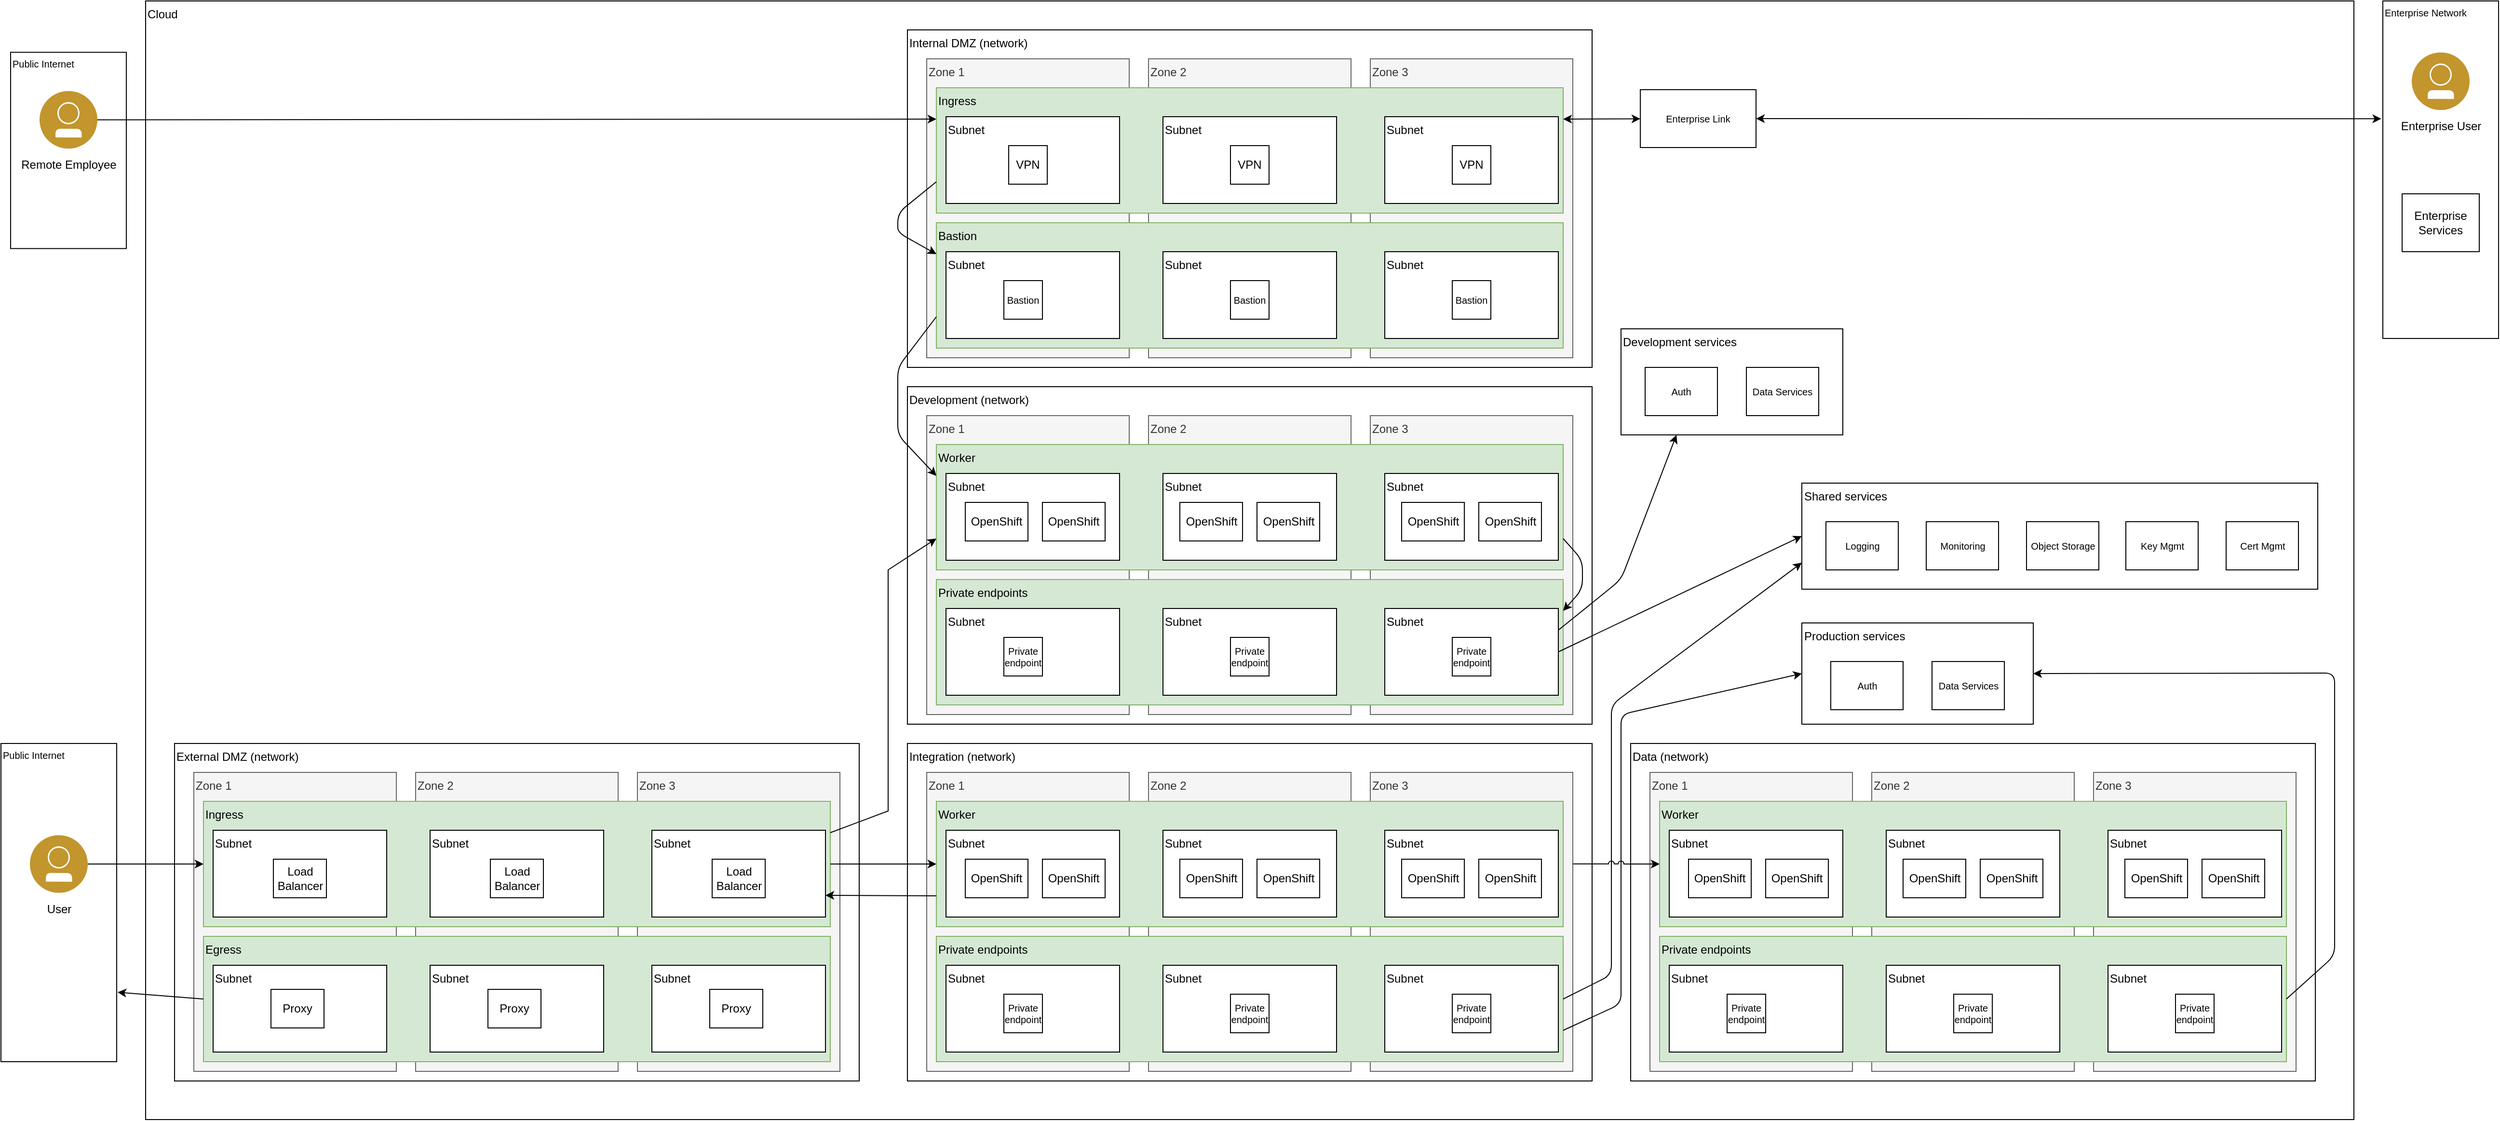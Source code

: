 <mxfile version="16.6.4" type="device"><diagram id="eRgdFPjxxvM90yw-xrYk" name="Advanced"><mxGraphModel dx="2990" dy="1167" grid="1" gridSize="10" guides="1" tooltips="1" connect="1" arrows="1" fold="1" page="1" pageScale="1" pageWidth="1100" pageHeight="850" math="0" shadow="0"><root><mxCell id="0"/><mxCell id="1" parent="0"/><mxCell id="QcAr2Cf8pQnTLy6mQeaW-2" value="Cloud" style="rounded=0;whiteSpace=wrap;html=1;labelPosition=center;verticalLabelPosition=middle;align=left;verticalAlign=top;" parent="1" vertex="1"><mxGeometry x="-470" y="30" width="2290" height="1160" as="geometry"/></mxCell><mxCell id="QcAr2Cf8pQnTLy6mQeaW-5" value="Internal DMZ (network)" style="rounded=0;whiteSpace=wrap;html=1;verticalAlign=top;align=left;" parent="1" vertex="1"><mxGeometry x="320" y="60" width="710" height="350" as="geometry"/></mxCell><mxCell id="QcAr2Cf8pQnTLy6mQeaW-6" value="Zone 1" style="rounded=0;whiteSpace=wrap;html=1;align=left;verticalAlign=top;fillColor=#f5f5f5;fontColor=#333333;strokeColor=#666666;" parent="1" vertex="1"><mxGeometry x="340" y="90" width="210" height="310" as="geometry"/></mxCell><mxCell id="QcAr2Cf8pQnTLy6mQeaW-7" value="Zone 2" style="rounded=0;whiteSpace=wrap;html=1;align=left;verticalAlign=top;fillColor=#f5f5f5;fontColor=#333333;strokeColor=#666666;" parent="1" vertex="1"><mxGeometry x="570" y="90" width="210" height="310" as="geometry"/></mxCell><mxCell id="QcAr2Cf8pQnTLy6mQeaW-9" value="Zone 3" style="rounded=0;whiteSpace=wrap;html=1;align=left;verticalAlign=top;fillColor=#f5f5f5;fontColor=#333333;strokeColor=#666666;" parent="1" vertex="1"><mxGeometry x="800" y="90" width="210" height="310" as="geometry"/></mxCell><mxCell id="QcAr2Cf8pQnTLy6mQeaW-13" value="Ingress" style="rounded=0;whiteSpace=wrap;html=1;align=left;verticalAlign=top;fillColor=#d5e8d4;strokeColor=#82b366;" parent="1" vertex="1"><mxGeometry x="350" y="120" width="650" height="130" as="geometry"/></mxCell><mxCell id="QcAr2Cf8pQnTLy6mQeaW-10" value="Subnet" style="rounded=0;whiteSpace=wrap;html=1;verticalAlign=top;align=left;" parent="1" vertex="1"><mxGeometry x="360" y="150" width="180" height="90" as="geometry"/></mxCell><mxCell id="QcAr2Cf8pQnTLy6mQeaW-11" value="Subnet" style="rounded=0;whiteSpace=wrap;html=1;verticalAlign=top;align=left;" parent="1" vertex="1"><mxGeometry x="585" y="150" width="180" height="90" as="geometry"/></mxCell><mxCell id="QcAr2Cf8pQnTLy6mQeaW-12" value="Subnet" style="rounded=0;whiteSpace=wrap;html=1;verticalAlign=top;align=left;" parent="1" vertex="1"><mxGeometry x="815" y="150" width="180" height="90" as="geometry"/></mxCell><mxCell id="QcAr2Cf8pQnTLy6mQeaW-14" value="VPN" style="rounded=0;whiteSpace=wrap;html=1;" parent="1" vertex="1"><mxGeometry x="425" y="180" width="40" height="40" as="geometry"/></mxCell><mxCell id="QcAr2Cf8pQnTLy6mQeaW-15" value="VPN" style="rounded=0;whiteSpace=wrap;html=1;" parent="1" vertex="1"><mxGeometry x="655" y="180" width="40" height="40" as="geometry"/></mxCell><mxCell id="QcAr2Cf8pQnTLy6mQeaW-16" value="VPN" style="rounded=0;whiteSpace=wrap;html=1;" parent="1" vertex="1"><mxGeometry x="885" y="180" width="40" height="40" as="geometry"/></mxCell><mxCell id="QcAr2Cf8pQnTLy6mQeaW-17" value="Bastion" style="rounded=0;whiteSpace=wrap;html=1;align=left;verticalAlign=top;fillColor=#d5e8d4;strokeColor=#82b366;" parent="1" vertex="1"><mxGeometry x="350" y="260" width="650" height="130" as="geometry"/></mxCell><mxCell id="QcAr2Cf8pQnTLy6mQeaW-18" value="Subnet" style="rounded=0;whiteSpace=wrap;html=1;verticalAlign=top;align=left;" parent="1" vertex="1"><mxGeometry x="360" y="290" width="180" height="90" as="geometry"/></mxCell><mxCell id="QcAr2Cf8pQnTLy6mQeaW-19" value="Subnet" style="rounded=0;whiteSpace=wrap;html=1;verticalAlign=top;align=left;" parent="1" vertex="1"><mxGeometry x="585" y="290" width="180" height="90" as="geometry"/></mxCell><mxCell id="QcAr2Cf8pQnTLy6mQeaW-20" value="Subnet" style="rounded=0;whiteSpace=wrap;html=1;verticalAlign=top;align=left;" parent="1" vertex="1"><mxGeometry x="815" y="290" width="180" height="90" as="geometry"/></mxCell><mxCell id="QcAr2Cf8pQnTLy6mQeaW-21" value="Bastion" style="rounded=0;whiteSpace=wrap;html=1;fontSize=10;" parent="1" vertex="1"><mxGeometry x="420" y="320" width="40" height="40" as="geometry"/></mxCell><mxCell id="QcAr2Cf8pQnTLy6mQeaW-22" value="Bastion" style="rounded=0;whiteSpace=wrap;html=1;fontSize=10;" parent="1" vertex="1"><mxGeometry x="655" y="320" width="40" height="40" as="geometry"/></mxCell><mxCell id="QcAr2Cf8pQnTLy6mQeaW-23" value="Bastion" style="rounded=0;whiteSpace=wrap;html=1;fontSize=10;" parent="1" vertex="1"><mxGeometry x="885" y="320" width="40" height="40" as="geometry"/></mxCell><mxCell id="QcAr2Cf8pQnTLy6mQeaW-31" value="Enterprise Link" style="rounded=0;whiteSpace=wrap;html=1;fontSize=10;" parent="1" vertex="1"><mxGeometry x="1080" y="122" width="120" height="60" as="geometry"/></mxCell><mxCell id="QcAr2Cf8pQnTLy6mQeaW-32" value="Enterprise Network" style="rounded=0;whiteSpace=wrap;html=1;fontSize=10;verticalAlign=top;align=left;" parent="1" vertex="1"><mxGeometry x="1850" y="30" width="120" height="350" as="geometry"/></mxCell><mxCell id="QcAr2Cf8pQnTLy6mQeaW-33" value="" style="endArrow=classic;startArrow=classic;html=1;rounded=0;fontSize=10;exitX=1;exitY=0.25;exitDx=0;exitDy=0;" parent="1" source="QcAr2Cf8pQnTLy6mQeaW-13" target="QcAr2Cf8pQnTLy6mQeaW-31" edge="1"><mxGeometry width="50" height="50" relative="1" as="geometry"><mxPoint x="850" y="390" as="sourcePoint"/><mxPoint x="900" y="340" as="targetPoint"/></mxGeometry></mxCell><mxCell id="QcAr2Cf8pQnTLy6mQeaW-34" value="" style="endArrow=classic;startArrow=classic;html=1;rounded=0;fontSize=10;exitX=-0.014;exitY=0.349;exitDx=0;exitDy=0;exitPerimeter=0;" parent="1" source="QcAr2Cf8pQnTLy6mQeaW-32" target="QcAr2Cf8pQnTLy6mQeaW-31" edge="1"><mxGeometry width="50" height="50" relative="1" as="geometry"><mxPoint x="850" y="390" as="sourcePoint"/><mxPoint x="900" y="340" as="targetPoint"/></mxGeometry></mxCell><mxCell id="QcAr2Cf8pQnTLy6mQeaW-35" value="Development (network)" style="rounded=0;whiteSpace=wrap;html=1;verticalAlign=top;align=left;" parent="1" vertex="1"><mxGeometry x="320" y="430" width="710" height="350" as="geometry"/></mxCell><mxCell id="QcAr2Cf8pQnTLy6mQeaW-36" value="Zone 1" style="rounded=0;whiteSpace=wrap;html=1;align=left;verticalAlign=top;fillColor=#f5f5f5;fontColor=#333333;strokeColor=#666666;" parent="1" vertex="1"><mxGeometry x="340" y="460" width="210" height="310" as="geometry"/></mxCell><mxCell id="QcAr2Cf8pQnTLy6mQeaW-37" value="Zone 2" style="rounded=0;whiteSpace=wrap;html=1;align=left;verticalAlign=top;fillColor=#f5f5f5;fontColor=#333333;strokeColor=#666666;" parent="1" vertex="1"><mxGeometry x="570" y="460" width="210" height="310" as="geometry"/></mxCell><mxCell id="QcAr2Cf8pQnTLy6mQeaW-38" value="Zone 3" style="rounded=0;whiteSpace=wrap;html=1;align=left;verticalAlign=top;fillColor=#f5f5f5;fontColor=#333333;strokeColor=#666666;" parent="1" vertex="1"><mxGeometry x="800" y="460" width="210" height="310" as="geometry"/></mxCell><mxCell id="QcAr2Cf8pQnTLy6mQeaW-39" value="Worker" style="rounded=0;whiteSpace=wrap;html=1;align=left;verticalAlign=top;fillColor=#d5e8d4;strokeColor=#82b366;" parent="1" vertex="1"><mxGeometry x="350" y="490" width="650" height="130" as="geometry"/></mxCell><mxCell id="QcAr2Cf8pQnTLy6mQeaW-40" value="Subnet" style="rounded=0;whiteSpace=wrap;html=1;verticalAlign=top;align=left;" parent="1" vertex="1"><mxGeometry x="360" y="520" width="180" height="90" as="geometry"/></mxCell><mxCell id="QcAr2Cf8pQnTLy6mQeaW-41" value="Subnet" style="rounded=0;whiteSpace=wrap;html=1;verticalAlign=top;align=left;" parent="1" vertex="1"><mxGeometry x="585" y="520" width="180" height="90" as="geometry"/></mxCell><mxCell id="QcAr2Cf8pQnTLy6mQeaW-42" value="Subnet" style="rounded=0;whiteSpace=wrap;html=1;verticalAlign=top;align=left;" parent="1" vertex="1"><mxGeometry x="815" y="520" width="180" height="90" as="geometry"/></mxCell><mxCell id="QcAr2Cf8pQnTLy6mQeaW-43" value="OpenShift" style="rounded=0;whiteSpace=wrap;html=1;" parent="1" vertex="1"><mxGeometry x="380" y="550" width="65" height="40" as="geometry"/></mxCell><mxCell id="QcAr2Cf8pQnTLy6mQeaW-46" value="Private endpoints" style="rounded=0;whiteSpace=wrap;html=1;align=left;verticalAlign=top;fillColor=#d5e8d4;strokeColor=#82b366;" parent="1" vertex="1"><mxGeometry x="350" y="630" width="650" height="130" as="geometry"/></mxCell><mxCell id="QcAr2Cf8pQnTLy6mQeaW-47" value="Subnet" style="rounded=0;whiteSpace=wrap;html=1;verticalAlign=top;align=left;" parent="1" vertex="1"><mxGeometry x="360" y="660" width="180" height="90" as="geometry"/></mxCell><mxCell id="QcAr2Cf8pQnTLy6mQeaW-48" value="Subnet" style="rounded=0;whiteSpace=wrap;html=1;verticalAlign=top;align=left;" parent="1" vertex="1"><mxGeometry x="585" y="660" width="180" height="90" as="geometry"/></mxCell><mxCell id="QcAr2Cf8pQnTLy6mQeaW-49" value="Subnet" style="rounded=0;whiteSpace=wrap;html=1;verticalAlign=top;align=left;" parent="1" vertex="1"><mxGeometry x="815" y="660" width="180" height="90" as="geometry"/></mxCell><mxCell id="QcAr2Cf8pQnTLy6mQeaW-50" value="Private endpoint" style="rounded=0;whiteSpace=wrap;html=1;fontSize=10;" parent="1" vertex="1"><mxGeometry x="420" y="690" width="40" height="40" as="geometry"/></mxCell><mxCell id="QcAr2Cf8pQnTLy6mQeaW-51" value="Private endpoint" style="rounded=0;whiteSpace=wrap;html=1;fontSize=10;" parent="1" vertex="1"><mxGeometry x="655" y="690" width="40" height="40" as="geometry"/></mxCell><mxCell id="QcAr2Cf8pQnTLy6mQeaW-52" value="Private endpoint" style="rounded=0;whiteSpace=wrap;html=1;fontSize=10;" parent="1" vertex="1"><mxGeometry x="885" y="690" width="40" height="40" as="geometry"/></mxCell><mxCell id="QcAr2Cf8pQnTLy6mQeaW-53" value="OpenShift" style="rounded=0;whiteSpace=wrap;html=1;" parent="1" vertex="1"><mxGeometry x="460" y="550" width="65" height="40" as="geometry"/></mxCell><mxCell id="QcAr2Cf8pQnTLy6mQeaW-54" value="OpenShift" style="rounded=0;whiteSpace=wrap;html=1;" parent="1" vertex="1"><mxGeometry x="602.5" y="550" width="65" height="40" as="geometry"/></mxCell><mxCell id="QcAr2Cf8pQnTLy6mQeaW-55" value="OpenShift" style="rounded=0;whiteSpace=wrap;html=1;" parent="1" vertex="1"><mxGeometry x="682.5" y="550" width="65" height="40" as="geometry"/></mxCell><mxCell id="QcAr2Cf8pQnTLy6mQeaW-56" value="OpenShift" style="rounded=0;whiteSpace=wrap;html=1;" parent="1" vertex="1"><mxGeometry x="832.5" y="550" width="65" height="40" as="geometry"/></mxCell><mxCell id="QcAr2Cf8pQnTLy6mQeaW-57" value="OpenShift" style="rounded=0;whiteSpace=wrap;html=1;" parent="1" vertex="1"><mxGeometry x="912.5" y="550" width="65" height="40" as="geometry"/></mxCell><mxCell id="QcAr2Cf8pQnTLy6mQeaW-58" value="Integration (network)" style="rounded=0;whiteSpace=wrap;html=1;verticalAlign=top;align=left;" parent="1" vertex="1"><mxGeometry x="320" y="800" width="710" height="350" as="geometry"/></mxCell><mxCell id="QcAr2Cf8pQnTLy6mQeaW-59" value="Zone 1" style="rounded=0;whiteSpace=wrap;html=1;align=left;verticalAlign=top;fillColor=#f5f5f5;fontColor=#333333;strokeColor=#666666;" parent="1" vertex="1"><mxGeometry x="340" y="830" width="210" height="310" as="geometry"/></mxCell><mxCell id="QcAr2Cf8pQnTLy6mQeaW-60" value="Zone 2" style="rounded=0;whiteSpace=wrap;html=1;align=left;verticalAlign=top;fillColor=#f5f5f5;fontColor=#333333;strokeColor=#666666;" parent="1" vertex="1"><mxGeometry x="570" y="830" width="210" height="310" as="geometry"/></mxCell><mxCell id="QcAr2Cf8pQnTLy6mQeaW-61" value="Zone 3" style="rounded=0;whiteSpace=wrap;html=1;align=left;verticalAlign=top;fillColor=#f5f5f5;fontColor=#333333;strokeColor=#666666;" parent="1" vertex="1"><mxGeometry x="800" y="830" width="210" height="310" as="geometry"/></mxCell><mxCell id="QcAr2Cf8pQnTLy6mQeaW-62" value="Worker" style="rounded=0;whiteSpace=wrap;html=1;align=left;verticalAlign=top;fillColor=#d5e8d4;strokeColor=#82b366;" parent="1" vertex="1"><mxGeometry x="350" y="860" width="650" height="130" as="geometry"/></mxCell><mxCell id="QcAr2Cf8pQnTLy6mQeaW-63" value="Subnet" style="rounded=0;whiteSpace=wrap;html=1;verticalAlign=top;align=left;" parent="1" vertex="1"><mxGeometry x="360" y="890" width="180" height="90" as="geometry"/></mxCell><mxCell id="QcAr2Cf8pQnTLy6mQeaW-64" value="Subnet" style="rounded=0;whiteSpace=wrap;html=1;verticalAlign=top;align=left;" parent="1" vertex="1"><mxGeometry x="585" y="890" width="180" height="90" as="geometry"/></mxCell><mxCell id="QcAr2Cf8pQnTLy6mQeaW-65" value="Subnet" style="rounded=0;whiteSpace=wrap;html=1;verticalAlign=top;align=left;" parent="1" vertex="1"><mxGeometry x="815" y="890" width="180" height="90" as="geometry"/></mxCell><mxCell id="QcAr2Cf8pQnTLy6mQeaW-66" value="OpenShift" style="rounded=0;whiteSpace=wrap;html=1;" parent="1" vertex="1"><mxGeometry x="380" y="920" width="65" height="40" as="geometry"/></mxCell><mxCell id="QcAr2Cf8pQnTLy6mQeaW-67" value="Private endpoints" style="rounded=0;whiteSpace=wrap;html=1;align=left;verticalAlign=top;fillColor=#d5e8d4;strokeColor=#82b366;" parent="1" vertex="1"><mxGeometry x="350" y="1000" width="650" height="130" as="geometry"/></mxCell><mxCell id="QcAr2Cf8pQnTLy6mQeaW-68" value="Subnet" style="rounded=0;whiteSpace=wrap;html=1;verticalAlign=top;align=left;" parent="1" vertex="1"><mxGeometry x="360" y="1030" width="180" height="90" as="geometry"/></mxCell><mxCell id="QcAr2Cf8pQnTLy6mQeaW-69" value="Subnet" style="rounded=0;whiteSpace=wrap;html=1;verticalAlign=top;align=left;" parent="1" vertex="1"><mxGeometry x="585" y="1030" width="180" height="90" as="geometry"/></mxCell><mxCell id="QcAr2Cf8pQnTLy6mQeaW-70" value="Subnet" style="rounded=0;whiteSpace=wrap;html=1;verticalAlign=top;align=left;" parent="1" vertex="1"><mxGeometry x="815" y="1030" width="180" height="90" as="geometry"/></mxCell><mxCell id="QcAr2Cf8pQnTLy6mQeaW-71" value="Private endpoint" style="rounded=0;whiteSpace=wrap;html=1;fontSize=10;" parent="1" vertex="1"><mxGeometry x="420" y="1060" width="40" height="40" as="geometry"/></mxCell><mxCell id="QcAr2Cf8pQnTLy6mQeaW-72" value="Private endpoint" style="rounded=0;whiteSpace=wrap;html=1;fontSize=10;" parent="1" vertex="1"><mxGeometry x="655" y="1060" width="40" height="40" as="geometry"/></mxCell><mxCell id="QcAr2Cf8pQnTLy6mQeaW-73" value="Private endpoint" style="rounded=0;whiteSpace=wrap;html=1;fontSize=10;" parent="1" vertex="1"><mxGeometry x="885" y="1060" width="40" height="40" as="geometry"/></mxCell><mxCell id="QcAr2Cf8pQnTLy6mQeaW-74" value="OpenShift" style="rounded=0;whiteSpace=wrap;html=1;" parent="1" vertex="1"><mxGeometry x="460" y="920" width="65" height="40" as="geometry"/></mxCell><mxCell id="QcAr2Cf8pQnTLy6mQeaW-75" value="OpenShift" style="rounded=0;whiteSpace=wrap;html=1;" parent="1" vertex="1"><mxGeometry x="602.5" y="920" width="65" height="40" as="geometry"/></mxCell><mxCell id="QcAr2Cf8pQnTLy6mQeaW-76" value="OpenShift" style="rounded=0;whiteSpace=wrap;html=1;" parent="1" vertex="1"><mxGeometry x="682.5" y="920" width="65" height="40" as="geometry"/></mxCell><mxCell id="QcAr2Cf8pQnTLy6mQeaW-77" value="OpenShift" style="rounded=0;whiteSpace=wrap;html=1;" parent="1" vertex="1"><mxGeometry x="832.5" y="920" width="65" height="40" as="geometry"/></mxCell><mxCell id="QcAr2Cf8pQnTLy6mQeaW-78" value="OpenShift" style="rounded=0;whiteSpace=wrap;html=1;" parent="1" vertex="1"><mxGeometry x="912.5" y="920" width="65" height="40" as="geometry"/></mxCell><mxCell id="QcAr2Cf8pQnTLy6mQeaW-79" value="External DMZ (network)" style="rounded=0;whiteSpace=wrap;html=1;verticalAlign=top;align=left;" parent="1" vertex="1"><mxGeometry x="-440" y="800" width="710" height="350" as="geometry"/></mxCell><mxCell id="QcAr2Cf8pQnTLy6mQeaW-80" value="Zone 1" style="rounded=0;whiteSpace=wrap;html=1;align=left;verticalAlign=top;fillColor=#f5f5f5;fontColor=#333333;strokeColor=#666666;" parent="1" vertex="1"><mxGeometry x="-420" y="830" width="210" height="310" as="geometry"/></mxCell><mxCell id="QcAr2Cf8pQnTLy6mQeaW-81" value="Zone 2" style="rounded=0;whiteSpace=wrap;html=1;align=left;verticalAlign=top;fillColor=#f5f5f5;fontColor=#333333;strokeColor=#666666;" parent="1" vertex="1"><mxGeometry x="-190" y="830" width="210" height="310" as="geometry"/></mxCell><mxCell id="QcAr2Cf8pQnTLy6mQeaW-82" value="Zone 3" style="rounded=0;whiteSpace=wrap;html=1;align=left;verticalAlign=top;fillColor=#f5f5f5;fontColor=#333333;strokeColor=#666666;" parent="1" vertex="1"><mxGeometry x="40" y="830" width="210" height="310" as="geometry"/></mxCell><mxCell id="QcAr2Cf8pQnTLy6mQeaW-83" value="Ingress" style="rounded=0;whiteSpace=wrap;html=1;align=left;verticalAlign=top;fillColor=#d5e8d4;strokeColor=#82b366;" parent="1" vertex="1"><mxGeometry x="-410" y="860" width="650" height="130" as="geometry"/></mxCell><mxCell id="QcAr2Cf8pQnTLy6mQeaW-84" value="Subnet" style="rounded=0;whiteSpace=wrap;html=1;verticalAlign=top;align=left;" parent="1" vertex="1"><mxGeometry x="-400" y="890" width="180" height="90" as="geometry"/></mxCell><mxCell id="QcAr2Cf8pQnTLy6mQeaW-85" value="Subnet" style="rounded=0;whiteSpace=wrap;html=1;verticalAlign=top;align=left;" parent="1" vertex="1"><mxGeometry x="-175" y="890" width="180" height="90" as="geometry"/></mxCell><mxCell id="QcAr2Cf8pQnTLy6mQeaW-86" value="Subnet" style="rounded=0;whiteSpace=wrap;html=1;verticalAlign=top;align=left;" parent="1" vertex="1"><mxGeometry x="55" y="890" width="180" height="90" as="geometry"/></mxCell><mxCell id="QcAr2Cf8pQnTLy6mQeaW-87" value="Load&lt;br&gt;Balancer" style="rounded=0;whiteSpace=wrap;html=1;" parent="1" vertex="1"><mxGeometry x="-337.5" y="920" width="55" height="40" as="geometry"/></mxCell><mxCell id="QcAr2Cf8pQnTLy6mQeaW-24" value="Egress" style="rounded=0;whiteSpace=wrap;html=1;align=left;verticalAlign=top;fillColor=#d5e8d4;strokeColor=#82b366;" parent="1" vertex="1"><mxGeometry x="-410" y="1000" width="650" height="130" as="geometry"/></mxCell><mxCell id="QcAr2Cf8pQnTLy6mQeaW-25" value="Subnet" style="rounded=0;whiteSpace=wrap;html=1;verticalAlign=top;align=left;" parent="1" vertex="1"><mxGeometry x="-400" y="1030" width="180" height="90" as="geometry"/></mxCell><mxCell id="QcAr2Cf8pQnTLy6mQeaW-26" value="Subnet" style="rounded=0;whiteSpace=wrap;html=1;verticalAlign=top;align=left;" parent="1" vertex="1"><mxGeometry x="-175" y="1030" width="180" height="90" as="geometry"/></mxCell><mxCell id="QcAr2Cf8pQnTLy6mQeaW-27" value="Subnet" style="rounded=0;whiteSpace=wrap;html=1;verticalAlign=top;align=left;" parent="1" vertex="1"><mxGeometry x="55" y="1030" width="180" height="90" as="geometry"/></mxCell><mxCell id="QcAr2Cf8pQnTLy6mQeaW-97" value="Load&lt;br&gt;Balancer" style="rounded=0;whiteSpace=wrap;html=1;" parent="1" vertex="1"><mxGeometry x="-112.5" y="920" width="55" height="40" as="geometry"/></mxCell><mxCell id="QcAr2Cf8pQnTLy6mQeaW-98" value="Load&lt;br&gt;Balancer" style="rounded=0;whiteSpace=wrap;html=1;" parent="1" vertex="1"><mxGeometry x="117.5" y="920" width="55" height="40" as="geometry"/></mxCell><mxCell id="QcAr2Cf8pQnTLy6mQeaW-99" value="Proxy" style="rounded=0;whiteSpace=wrap;html=1;" parent="1" vertex="1"><mxGeometry x="-340" y="1055" width="55" height="40" as="geometry"/></mxCell><mxCell id="QcAr2Cf8pQnTLy6mQeaW-100" value="Proxy" style="rounded=0;whiteSpace=wrap;html=1;" parent="1" vertex="1"><mxGeometry x="-115" y="1055" width="55" height="40" as="geometry"/></mxCell><mxCell id="QcAr2Cf8pQnTLy6mQeaW-101" value="Proxy" style="rounded=0;whiteSpace=wrap;html=1;" parent="1" vertex="1"><mxGeometry x="115" y="1055" width="55" height="40" as="geometry"/></mxCell><mxCell id="QcAr2Cf8pQnTLy6mQeaW-102" value="Data&amp;nbsp;(network)" style="rounded=0;whiteSpace=wrap;html=1;verticalAlign=top;align=left;" parent="1" vertex="1"><mxGeometry x="1070" y="800" width="710" height="350" as="geometry"/></mxCell><mxCell id="QcAr2Cf8pQnTLy6mQeaW-103" value="Zone 1" style="rounded=0;whiteSpace=wrap;html=1;align=left;verticalAlign=top;fillColor=#f5f5f5;fontColor=#333333;strokeColor=#666666;" parent="1" vertex="1"><mxGeometry x="1090" y="830" width="210" height="310" as="geometry"/></mxCell><mxCell id="QcAr2Cf8pQnTLy6mQeaW-104" value="Zone 2" style="rounded=0;whiteSpace=wrap;html=1;align=left;verticalAlign=top;fillColor=#f5f5f5;fontColor=#333333;strokeColor=#666666;" parent="1" vertex="1"><mxGeometry x="1320" y="830" width="210" height="310" as="geometry"/></mxCell><mxCell id="QcAr2Cf8pQnTLy6mQeaW-105" value="Zone 3" style="rounded=0;whiteSpace=wrap;html=1;align=left;verticalAlign=top;fillColor=#f5f5f5;fontColor=#333333;strokeColor=#666666;" parent="1" vertex="1"><mxGeometry x="1550" y="830" width="210" height="310" as="geometry"/></mxCell><mxCell id="QcAr2Cf8pQnTLy6mQeaW-106" value="Worker" style="rounded=0;whiteSpace=wrap;html=1;align=left;verticalAlign=top;fillColor=#d5e8d4;strokeColor=#82b366;" parent="1" vertex="1"><mxGeometry x="1100" y="860" width="650" height="130" as="geometry"/></mxCell><mxCell id="QcAr2Cf8pQnTLy6mQeaW-107" value="Subnet" style="rounded=0;whiteSpace=wrap;html=1;verticalAlign=top;align=left;" parent="1" vertex="1"><mxGeometry x="1110" y="890" width="180" height="90" as="geometry"/></mxCell><mxCell id="QcAr2Cf8pQnTLy6mQeaW-108" value="Subnet" style="rounded=0;whiteSpace=wrap;html=1;verticalAlign=top;align=left;" parent="1" vertex="1"><mxGeometry x="1335" y="890" width="180" height="90" as="geometry"/></mxCell><mxCell id="QcAr2Cf8pQnTLy6mQeaW-109" value="Subnet" style="rounded=0;whiteSpace=wrap;html=1;verticalAlign=top;align=left;" parent="1" vertex="1"><mxGeometry x="1565" y="890" width="180" height="90" as="geometry"/></mxCell><mxCell id="QcAr2Cf8pQnTLy6mQeaW-110" value="OpenShift" style="rounded=0;whiteSpace=wrap;html=1;" parent="1" vertex="1"><mxGeometry x="1130" y="920" width="65" height="40" as="geometry"/></mxCell><mxCell id="QcAr2Cf8pQnTLy6mQeaW-111" value="Private endpoints" style="rounded=0;whiteSpace=wrap;html=1;align=left;verticalAlign=top;fillColor=#d5e8d4;strokeColor=#82b366;" parent="1" vertex="1"><mxGeometry x="1100" y="1000" width="650" height="130" as="geometry"/></mxCell><mxCell id="QcAr2Cf8pQnTLy6mQeaW-112" value="Subnet" style="rounded=0;whiteSpace=wrap;html=1;verticalAlign=top;align=left;" parent="1" vertex="1"><mxGeometry x="1110" y="1030" width="180" height="90" as="geometry"/></mxCell><mxCell id="QcAr2Cf8pQnTLy6mQeaW-113" value="Subnet" style="rounded=0;whiteSpace=wrap;html=1;verticalAlign=top;align=left;" parent="1" vertex="1"><mxGeometry x="1335" y="1030" width="180" height="90" as="geometry"/></mxCell><mxCell id="QcAr2Cf8pQnTLy6mQeaW-114" value="Subnet" style="rounded=0;whiteSpace=wrap;html=1;verticalAlign=top;align=left;" parent="1" vertex="1"><mxGeometry x="1565" y="1030" width="180" height="90" as="geometry"/></mxCell><mxCell id="QcAr2Cf8pQnTLy6mQeaW-115" value="Private endpoint" style="rounded=0;whiteSpace=wrap;html=1;fontSize=10;" parent="1" vertex="1"><mxGeometry x="1170" y="1060" width="40" height="40" as="geometry"/></mxCell><mxCell id="QcAr2Cf8pQnTLy6mQeaW-116" value="Private endpoint" style="rounded=0;whiteSpace=wrap;html=1;fontSize=10;" parent="1" vertex="1"><mxGeometry x="1405" y="1060" width="40" height="40" as="geometry"/></mxCell><mxCell id="QcAr2Cf8pQnTLy6mQeaW-117" value="Private endpoint" style="rounded=0;whiteSpace=wrap;html=1;fontSize=10;" parent="1" vertex="1"><mxGeometry x="1635" y="1060" width="40" height="40" as="geometry"/></mxCell><mxCell id="QcAr2Cf8pQnTLy6mQeaW-118" value="OpenShift" style="rounded=0;whiteSpace=wrap;html=1;" parent="1" vertex="1"><mxGeometry x="1210" y="920" width="65" height="40" as="geometry"/></mxCell><mxCell id="QcAr2Cf8pQnTLy6mQeaW-119" value="OpenShift" style="rounded=0;whiteSpace=wrap;html=1;" parent="1" vertex="1"><mxGeometry x="1352.5" y="920" width="65" height="40" as="geometry"/></mxCell><mxCell id="QcAr2Cf8pQnTLy6mQeaW-120" value="OpenShift" style="rounded=0;whiteSpace=wrap;html=1;" parent="1" vertex="1"><mxGeometry x="1432.5" y="920" width="65" height="40" as="geometry"/></mxCell><mxCell id="QcAr2Cf8pQnTLy6mQeaW-121" value="OpenShift" style="rounded=0;whiteSpace=wrap;html=1;" parent="1" vertex="1"><mxGeometry x="1582.5" y="920" width="65" height="40" as="geometry"/></mxCell><mxCell id="QcAr2Cf8pQnTLy6mQeaW-122" value="OpenShift" style="rounded=0;whiteSpace=wrap;html=1;" parent="1" vertex="1"><mxGeometry x="1662.5" y="920" width="65" height="40" as="geometry"/></mxCell><mxCell id="QcAr2Cf8pQnTLy6mQeaW-123" value="Production services" style="rounded=0;whiteSpace=wrap;html=1;verticalAlign=top;align=left;" parent="1" vertex="1"><mxGeometry x="1247.5" y="675" width="240" height="105" as="geometry"/></mxCell><mxCell id="QcAr2Cf8pQnTLy6mQeaW-124" value="Development services" style="rounded=0;whiteSpace=wrap;html=1;verticalAlign=top;align=left;" parent="1" vertex="1"><mxGeometry x="1060" y="370" width="230" height="110" as="geometry"/></mxCell><mxCell id="QcAr2Cf8pQnTLy6mQeaW-125" value="Shared services" style="rounded=0;whiteSpace=wrap;html=1;verticalAlign=top;align=left;" parent="1" vertex="1"><mxGeometry x="1247.5" y="530" width="535" height="110" as="geometry"/></mxCell><mxCell id="QcAr2Cf8pQnTLy6mQeaW-126" value="Logging" style="rounded=0;whiteSpace=wrap;html=1;fontSize=10;" parent="1" vertex="1"><mxGeometry x="1272.5" y="570" width="75" height="50" as="geometry"/></mxCell><mxCell id="QcAr2Cf8pQnTLy6mQeaW-127" value="Monitoring" style="rounded=0;whiteSpace=wrap;html=1;fontSize=10;" parent="1" vertex="1"><mxGeometry x="1376.5" y="570" width="75" height="50" as="geometry"/></mxCell><mxCell id="QcAr2Cf8pQnTLy6mQeaW-128" value="Auth" style="rounded=0;whiteSpace=wrap;html=1;fontSize=10;" parent="1" vertex="1"><mxGeometry x="1085" y="410" width="75" height="50" as="geometry"/></mxCell><mxCell id="QcAr2Cf8pQnTLy6mQeaW-129" value="Data Services" style="rounded=0;whiteSpace=wrap;html=1;fontSize=10;" parent="1" vertex="1"><mxGeometry x="1190" y="410" width="75" height="50" as="geometry"/></mxCell><mxCell id="QcAr2Cf8pQnTLy6mQeaW-130" value="Object Storage" style="rounded=0;whiteSpace=wrap;html=1;fontSize=10;" parent="1" vertex="1"><mxGeometry x="1480.5" y="570" width="75" height="50" as="geometry"/></mxCell><mxCell id="QcAr2Cf8pQnTLy6mQeaW-132" value="Auth" style="rounded=0;whiteSpace=wrap;html=1;fontSize=10;" parent="1" vertex="1"><mxGeometry x="1277.5" y="715" width="75" height="50" as="geometry"/></mxCell><mxCell id="QcAr2Cf8pQnTLy6mQeaW-133" value="Data Services" style="rounded=0;whiteSpace=wrap;html=1;fontSize=10;" parent="1" vertex="1"><mxGeometry x="1382.5" y="715" width="75" height="50" as="geometry"/></mxCell><mxCell id="QcAr2Cf8pQnTLy6mQeaW-134" value="Public Internet" style="rounded=0;whiteSpace=wrap;html=1;fontSize=10;verticalAlign=top;align=left;" parent="1" vertex="1"><mxGeometry x="-610" y="83.25" width="120" height="203.5" as="geometry"/></mxCell><mxCell id="QcAr2Cf8pQnTLy6mQeaW-135" value="" style="endArrow=classic;html=1;rounded=0;fontSize=10;exitX=1;exitY=0.5;exitDx=0;exitDy=0;entryX=0;entryY=0.25;entryDx=0;entryDy=0;" parent="1" source="QcAr2Cf8pQnTLy6mQeaW-136" target="QcAr2Cf8pQnTLy6mQeaW-13" edge="1"><mxGeometry width="50" height="50" relative="1" as="geometry"><mxPoint x="360" y="370" as="sourcePoint"/><mxPoint x="410" y="320" as="targetPoint"/></mxGeometry></mxCell><mxCell id="QcAr2Cf8pQnTLy6mQeaW-136" value="Remote Employee" style="aspect=fixed;perimeter=ellipsePerimeter;html=1;align=center;shadow=0;dashed=0;fontColor=#000000;labelBackgroundColor=#ffffff;fontSize=12;spacingTop=3;image;image=img/lib/ibm/users/user.svg;" parent="1" vertex="1"><mxGeometry x="-580" y="123.25" width="60" height="60" as="geometry"/></mxCell><mxCell id="QcAr2Cf8pQnTLy6mQeaW-137" value="Public Internet" style="rounded=0;whiteSpace=wrap;html=1;fontSize=10;verticalAlign=top;align=left;" parent="1" vertex="1"><mxGeometry x="-620" y="800" width="120" height="330" as="geometry"/></mxCell><mxCell id="QcAr2Cf8pQnTLy6mQeaW-138" value="User" style="aspect=fixed;perimeter=ellipsePerimeter;html=1;align=center;shadow=0;dashed=0;fontColor=#000000;labelBackgroundColor=#ffffff;fontSize=12;spacingTop=3;image;image=img/lib/ibm/users/user.svg;" parent="1" vertex="1"><mxGeometry x="-590" y="895" width="60" height="60" as="geometry"/></mxCell><mxCell id="QcAr2Cf8pQnTLy6mQeaW-143" value="" style="endArrow=classic;html=1;rounded=1;fontSize=10;fontColor=#000000;exitX=0;exitY=0.75;exitDx=0;exitDy=0;entryX=0;entryY=0.25;entryDx=0;entryDy=0;" parent="1" source="QcAr2Cf8pQnTLy6mQeaW-17" target="QcAr2Cf8pQnTLy6mQeaW-39" edge="1"><mxGeometry width="50" height="50" relative="1" as="geometry"><mxPoint x="620" y="420" as="sourcePoint"/><mxPoint x="670" y="370" as="targetPoint"/><Array as="points"><mxPoint x="310" y="410"/><mxPoint x="310" y="480"/></Array></mxGeometry></mxCell><mxCell id="QcAr2Cf8pQnTLy6mQeaW-144" value="" style="endArrow=classic;html=1;rounded=1;fontSize=10;fontColor=#000000;exitX=0;exitY=0.75;exitDx=0;exitDy=0;entryX=0;entryY=0.25;entryDx=0;entryDy=0;" parent="1" source="QcAr2Cf8pQnTLy6mQeaW-13" target="QcAr2Cf8pQnTLy6mQeaW-17" edge="1"><mxGeometry width="50" height="50" relative="1" as="geometry"><mxPoint x="620" y="420" as="sourcePoint"/><mxPoint x="670" y="370" as="targetPoint"/><Array as="points"><mxPoint x="310" y="250"/><mxPoint x="310" y="270"/></Array></mxGeometry></mxCell><mxCell id="QcAr2Cf8pQnTLy6mQeaW-146" value="" style="endArrow=classic;html=1;rounded=1;fontSize=10;fontColor=#000000;entryX=1;entryY=0.25;entryDx=0;entryDy=0;exitX=1;exitY=0.75;exitDx=0;exitDy=0;" parent="1" source="QcAr2Cf8pQnTLy6mQeaW-39" target="QcAr2Cf8pQnTLy6mQeaW-46" edge="1"><mxGeometry width="50" height="50" relative="1" as="geometry"><mxPoint x="600" y="670" as="sourcePoint"/><mxPoint x="650" y="620" as="targetPoint"/><Array as="points"><mxPoint x="1020" y="610"/><mxPoint x="1020" y="640"/></Array></mxGeometry></mxCell><mxCell id="QcAr2Cf8pQnTLy6mQeaW-149" value="" style="endArrow=classic;html=1;rounded=1;fontSize=10;fontColor=#000000;exitX=0;exitY=0.5;exitDx=0;exitDy=0;entryX=1.008;entryY=0.782;entryDx=0;entryDy=0;entryPerimeter=0;" parent="1" source="QcAr2Cf8pQnTLy6mQeaW-24" target="QcAr2Cf8pQnTLy6mQeaW-137" edge="1"><mxGeometry width="50" height="50" relative="1" as="geometry"><mxPoint x="590" y="1250" as="sourcePoint"/><mxPoint x="640" y="1200" as="targetPoint"/></mxGeometry></mxCell><mxCell id="QcAr2Cf8pQnTLy6mQeaW-151" value="" style="endArrow=classic;html=1;rounded=1;fontSize=10;fontColor=#000000;jumpStyle=arc;exitX=1;exitY=0.25;exitDx=0;exitDy=0;entryX=0.25;entryY=1;entryDx=0;entryDy=0;" parent="1" source="QcAr2Cf8pQnTLy6mQeaW-49" target="QcAr2Cf8pQnTLy6mQeaW-124" edge="1"><mxGeometry width="50" height="50" relative="1" as="geometry"><mxPoint x="1230" y="690" as="sourcePoint"/><mxPoint x="1280" y="640" as="targetPoint"/><Array as="points"><mxPoint x="1060" y="630"/></Array></mxGeometry></mxCell><mxCell id="QcAr2Cf8pQnTLy6mQeaW-152" value="" style="endArrow=classic;html=1;rounded=1;fontSize=10;fontColor=#000000;jumpStyle=arc;exitX=1;exitY=0.5;exitDx=0;exitDy=0;entryX=0;entryY=0.5;entryDx=0;entryDy=0;" parent="1" source="QcAr2Cf8pQnTLy6mQeaW-49" target="QcAr2Cf8pQnTLy6mQeaW-125" edge="1"><mxGeometry width="50" height="50" relative="1" as="geometry"><mxPoint x="1230" y="690" as="sourcePoint"/><mxPoint x="1280" y="640" as="targetPoint"/></mxGeometry></mxCell><mxCell id="QcAr2Cf8pQnTLy6mQeaW-153" value="" style="endArrow=classic;html=1;rounded=1;fontSize=10;fontColor=#000000;jumpStyle=arc;exitX=1;exitY=0.5;exitDx=0;exitDy=0;entryX=0;entryY=0.75;entryDx=0;entryDy=0;" parent="1" source="QcAr2Cf8pQnTLy6mQeaW-67" target="QcAr2Cf8pQnTLy6mQeaW-125" edge="1"><mxGeometry width="50" height="50" relative="1" as="geometry"><mxPoint x="1220" y="990" as="sourcePoint"/><mxPoint x="1270" y="940" as="targetPoint"/><Array as="points"><mxPoint x="1050" y="1040"/><mxPoint x="1050" y="760"/></Array></mxGeometry></mxCell><mxCell id="QcAr2Cf8pQnTLy6mQeaW-155" value="" style="endArrow=classic;html=1;rounded=1;fontSize=10;fontColor=#000000;jumpStyle=arc;exitX=1;exitY=0.75;exitDx=0;exitDy=0;entryX=0;entryY=0.5;entryDx=0;entryDy=0;" parent="1" source="QcAr2Cf8pQnTLy6mQeaW-67" target="QcAr2Cf8pQnTLy6mQeaW-123" edge="1"><mxGeometry width="50" height="50" relative="1" as="geometry"><mxPoint x="1220" y="990" as="sourcePoint"/><mxPoint x="1270" y="940" as="targetPoint"/><Array as="points"><mxPoint x="1060" y="1070"/><mxPoint x="1060" y="770"/></Array></mxGeometry></mxCell><mxCell id="QcAr2Cf8pQnTLy6mQeaW-156" value="" style="endArrow=classic;html=1;rounded=1;fontSize=10;fontColor=#000000;jumpStyle=arc;exitX=1;exitY=0.5;exitDx=0;exitDy=0;entryX=1;entryY=0.5;entryDx=0;entryDy=0;" parent="1" source="QcAr2Cf8pQnTLy6mQeaW-111" target="QcAr2Cf8pQnTLy6mQeaW-123" edge="1"><mxGeometry width="50" height="50" relative="1" as="geometry"><mxPoint x="1190" y="1030" as="sourcePoint"/><mxPoint x="1240" y="980" as="targetPoint"/><Array as="points"><mxPoint x="1800" y="1020"/><mxPoint x="1800" y="727"/></Array></mxGeometry></mxCell><mxCell id="QcAr2Cf8pQnTLy6mQeaW-139" value="" style="endArrow=classic;html=1;rounded=0;fontSize=10;fontColor=#000000;entryX=0;entryY=0.5;entryDx=0;entryDy=0;exitX=1;exitY=0.5;exitDx=0;exitDy=0;jumpStyle=arc;" parent="1" source="QcAr2Cf8pQnTLy6mQeaW-138" target="QcAr2Cf8pQnTLy6mQeaW-83" edge="1"><mxGeometry width="50" height="50" relative="1" as="geometry"><mxPoint x="150" y="1160" as="sourcePoint"/><mxPoint x="200" y="1110" as="targetPoint"/></mxGeometry></mxCell><mxCell id="QcAr2Cf8pQnTLy6mQeaW-158" value="Enterprise User" style="aspect=fixed;perimeter=ellipsePerimeter;html=1;align=center;shadow=0;dashed=0;fontColor=#000000;labelBackgroundColor=#ffffff;fontSize=12;spacingTop=3;image;image=img/lib/ibm/users/user.svg;" parent="1" vertex="1"><mxGeometry x="1880" y="83.25" width="60" height="60" as="geometry"/></mxCell><mxCell id="QcAr2Cf8pQnTLy6mQeaW-159" value="Key Mgmt" style="rounded=0;whiteSpace=wrap;html=1;fontSize=10;" parent="1" vertex="1"><mxGeometry x="1583.5" y="570" width="75" height="50" as="geometry"/></mxCell><mxCell id="QcAr2Cf8pQnTLy6mQeaW-160" value="Cert Mgmt" style="rounded=0;whiteSpace=wrap;html=1;fontSize=10;" parent="1" vertex="1"><mxGeometry x="1687.5" y="570" width="75" height="50" as="geometry"/></mxCell><mxCell id="asprvR9whQbT3YKtRAVE-1" value="" style="endArrow=classic;html=1;rounded=0;entryX=0;entryY=0.5;entryDx=0;entryDy=0;exitX=1;exitY=0.5;exitDx=0;exitDy=0;" edge="1" parent="1" source="QcAr2Cf8pQnTLy6mQeaW-83" target="QcAr2Cf8pQnTLy6mQeaW-62"><mxGeometry width="50" height="50" relative="1" as="geometry"><mxPoint x="20" y="900" as="sourcePoint"/><mxPoint x="70" y="850" as="targetPoint"/></mxGeometry></mxCell><mxCell id="asprvR9whQbT3YKtRAVE-2" value="" style="endArrow=classic;html=1;rounded=0;entryX=1;entryY=0.75;entryDx=0;entryDy=0;" edge="1" parent="1" target="QcAr2Cf8pQnTLy6mQeaW-86"><mxGeometry width="50" height="50" relative="1" as="geometry"><mxPoint x="350" y="958" as="sourcePoint"/><mxPoint x="500" y="1060" as="targetPoint"/></mxGeometry></mxCell><mxCell id="asprvR9whQbT3YKtRAVE-3" value="" style="endArrow=classic;html=1;rounded=0;exitX=1;exitY=0.25;exitDx=0;exitDy=0;entryX=0;entryY=0.75;entryDx=0;entryDy=0;" edge="1" parent="1" source="QcAr2Cf8pQnTLy6mQeaW-83" target="QcAr2Cf8pQnTLy6mQeaW-39"><mxGeometry width="50" height="50" relative="1" as="geometry"><mxPoint x="450" y="1110" as="sourcePoint"/><mxPoint x="-560" y="740" as="targetPoint"/><Array as="points"><mxPoint x="300" y="870"/><mxPoint x="300" y="620"/></Array></mxGeometry></mxCell><mxCell id="asprvR9whQbT3YKtRAVE-7" value="Enterprise Services" style="rounded=0;whiteSpace=wrap;html=1;" vertex="1" parent="1"><mxGeometry x="1870" y="230" width="80" height="60" as="geometry"/></mxCell><mxCell id="QcAr2Cf8pQnTLy6mQeaW-150" value="" style="endArrow=classic;html=1;rounded=1;fontSize=10;fontColor=#000000;jumpStyle=arc;entryX=0;entryY=0.5;entryDx=0;entryDy=0;exitX=1;exitY=0.306;exitDx=0;exitDy=0;exitPerimeter=0;" parent="1" source="QcAr2Cf8pQnTLy6mQeaW-61" target="QcAr2Cf8pQnTLy6mQeaW-106" edge="1"><mxGeometry width="50" height="50" relative="1" as="geometry"><mxPoint x="730" y="1070" as="sourcePoint"/><mxPoint x="780" y="1020" as="targetPoint"/></mxGeometry></mxCell></root></mxGraphModel></diagram></mxfile>